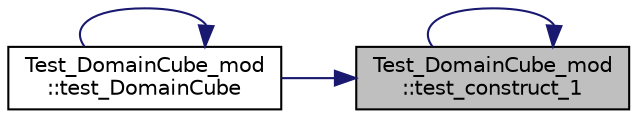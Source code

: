 digraph "Test_DomainCube_mod::test_construct_1"
{
 // LATEX_PDF_SIZE
  edge [fontname="Helvetica",fontsize="10",labelfontname="Helvetica",labelfontsize="10"];
  node [fontname="Helvetica",fontsize="10",shape=record];
  rankdir="RL";
  Node1 [label="Test_DomainCube_mod\l::test_construct_1",height=0.2,width=0.4,color="black", fillcolor="grey75", style="filled", fontcolor="black",tooltip=" "];
  Node1 -> Node1 [dir="back",color="midnightblue",fontsize="10",style="solid",fontname="Helvetica"];
  Node1 -> Node2 [dir="back",color="midnightblue",fontsize="10",style="solid",fontname="Helvetica"];
  Node2 [label="Test_DomainCube_mod\l::test_DomainCube",height=0.2,width=0.4,color="black", fillcolor="white", style="filled",URL="$namespaceTest__DomainCube__mod.html#aa5fdad239f804cd2653b0563329ec164",tooltip=" "];
  Node2 -> Node2 [dir="back",color="midnightblue",fontsize="10",style="solid",fontname="Helvetica"];
}

